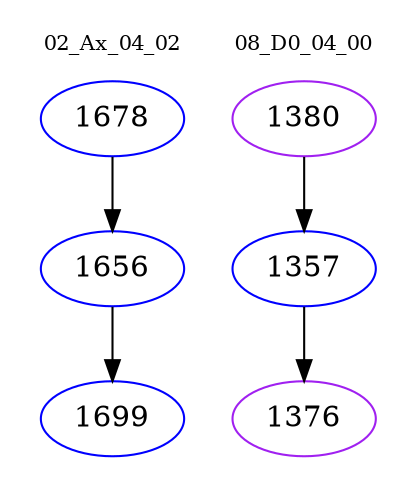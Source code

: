 digraph{
subgraph cluster_0 {
color = white
label = "02_Ax_04_02";
fontsize=10;
T0_1678 [label="1678", color="blue"]
T0_1678 -> T0_1656 [color="black"]
T0_1656 [label="1656", color="blue"]
T0_1656 -> T0_1699 [color="black"]
T0_1699 [label="1699", color="blue"]
}
subgraph cluster_1 {
color = white
label = "08_D0_04_00";
fontsize=10;
T1_1380 [label="1380", color="purple"]
T1_1380 -> T1_1357 [color="black"]
T1_1357 [label="1357", color="blue"]
T1_1357 -> T1_1376 [color="black"]
T1_1376 [label="1376", color="purple"]
}
}
